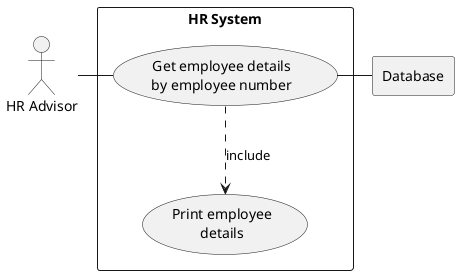 @startuml
actor HR as "HR Advisor"

rectangle Database

rectangle "HR System" {
    usecase UC6 as "Get employee details
    by employee number"

    usecase UCa as "Print employee
    details"

    HR - UC6
    UC6 ..> UCa : include
    UC6 - Database
}

@enduml
